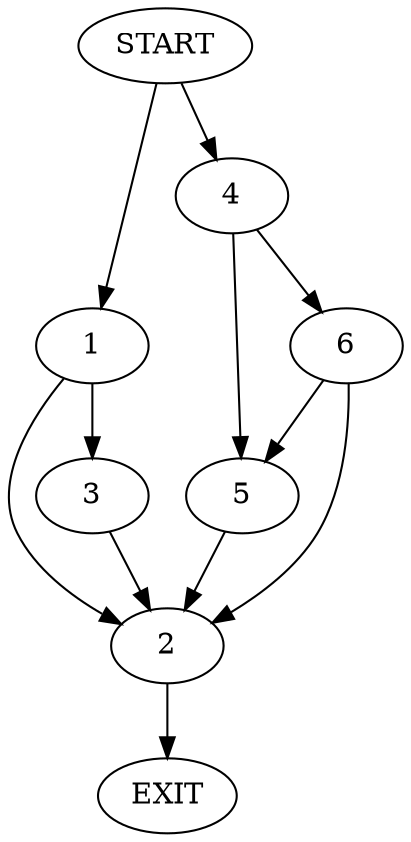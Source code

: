 digraph {
0 [label="START"]
7 [label="EXIT"]
0 -> 1
1 -> 2
1 -> 3
3 -> 2
2 -> 7
0 -> 4
4 -> 5
4 -> 6
6 -> 2
6 -> 5
5 -> 2
}
